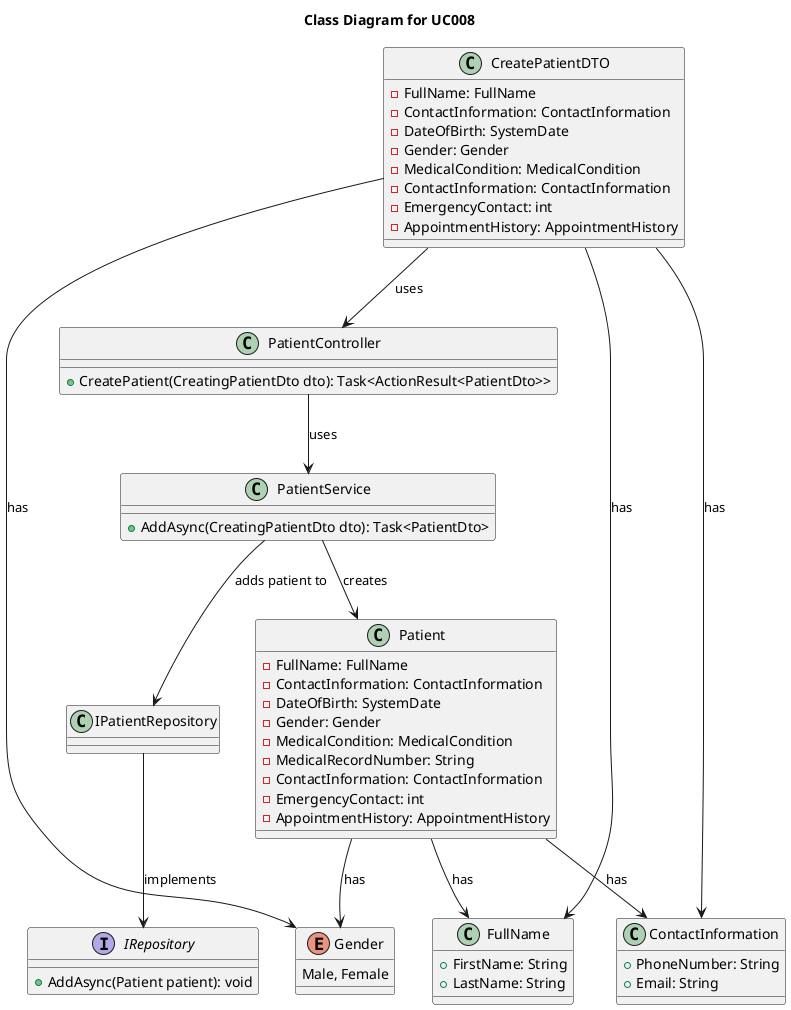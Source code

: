 @startuml
skinparam monochrome false
skinparam shadowing false

title Class Diagram for UC008

class PatientController {
  +CreatePatient(CreatingPatientDto dto): Task<ActionResult<PatientDto>>
}


class PatientService {
  +AddAsync(CreatingPatientDto dto): Task<PatientDto>
}

class CreatePatientDTO {
  - FullName: FullName
  - ContactInformation: ContactInformation
  - DateOfBirth: SystemDate
  - Gender: Gender
  - MedicalCondition: MedicalCondition
  - ContactInformation: ContactInformation
  - EmergencyContact: int
  - AppointmentHistory: AppointmentHistory 
  'TODO: Review AppointmentHistory type
}

class FullName{
    + FirstName: String
    + LastName: String
}

enum Gender {
  Male, Female
}

class ContactInformation{
    + PhoneNumber: String
    + Email: String
}


class Patient {
  - FullName: FullName
  - ContactInformation: ContactInformation
  - DateOfBirth: SystemDate
  - Gender: Gender
  - MedicalCondition: MedicalCondition
  - MedicalRecordNumber: String
  - ContactInformation: ContactInformation
  - EmergencyContact: int
  - AppointmentHistory: AppointmentHistory
    'TODO: Review AppointmentHistory type and Medical Conditions
}

class IPatientRepository {
  
}

interface IRepository {
  + AddAsync(Patient patient): void
}


'class Database {
'  + save(Patient patient): void
'}

CreatePatientDTO --> PatientController : uses
PatientController --> PatientService : uses
PatientService --> Patient : creates
PatientService --> IPatientRepository : adds patient to
IPatientRepository --> IRepository : implements
Patient --> ContactInformation : has
Patient --> FullName : has
Patient --> Gender : has
CreatePatientDTO --> ContactInformation : has
CreatePatientDTO --> FullName : has
CreatePatientDTO --> Gender : has

@enduml
